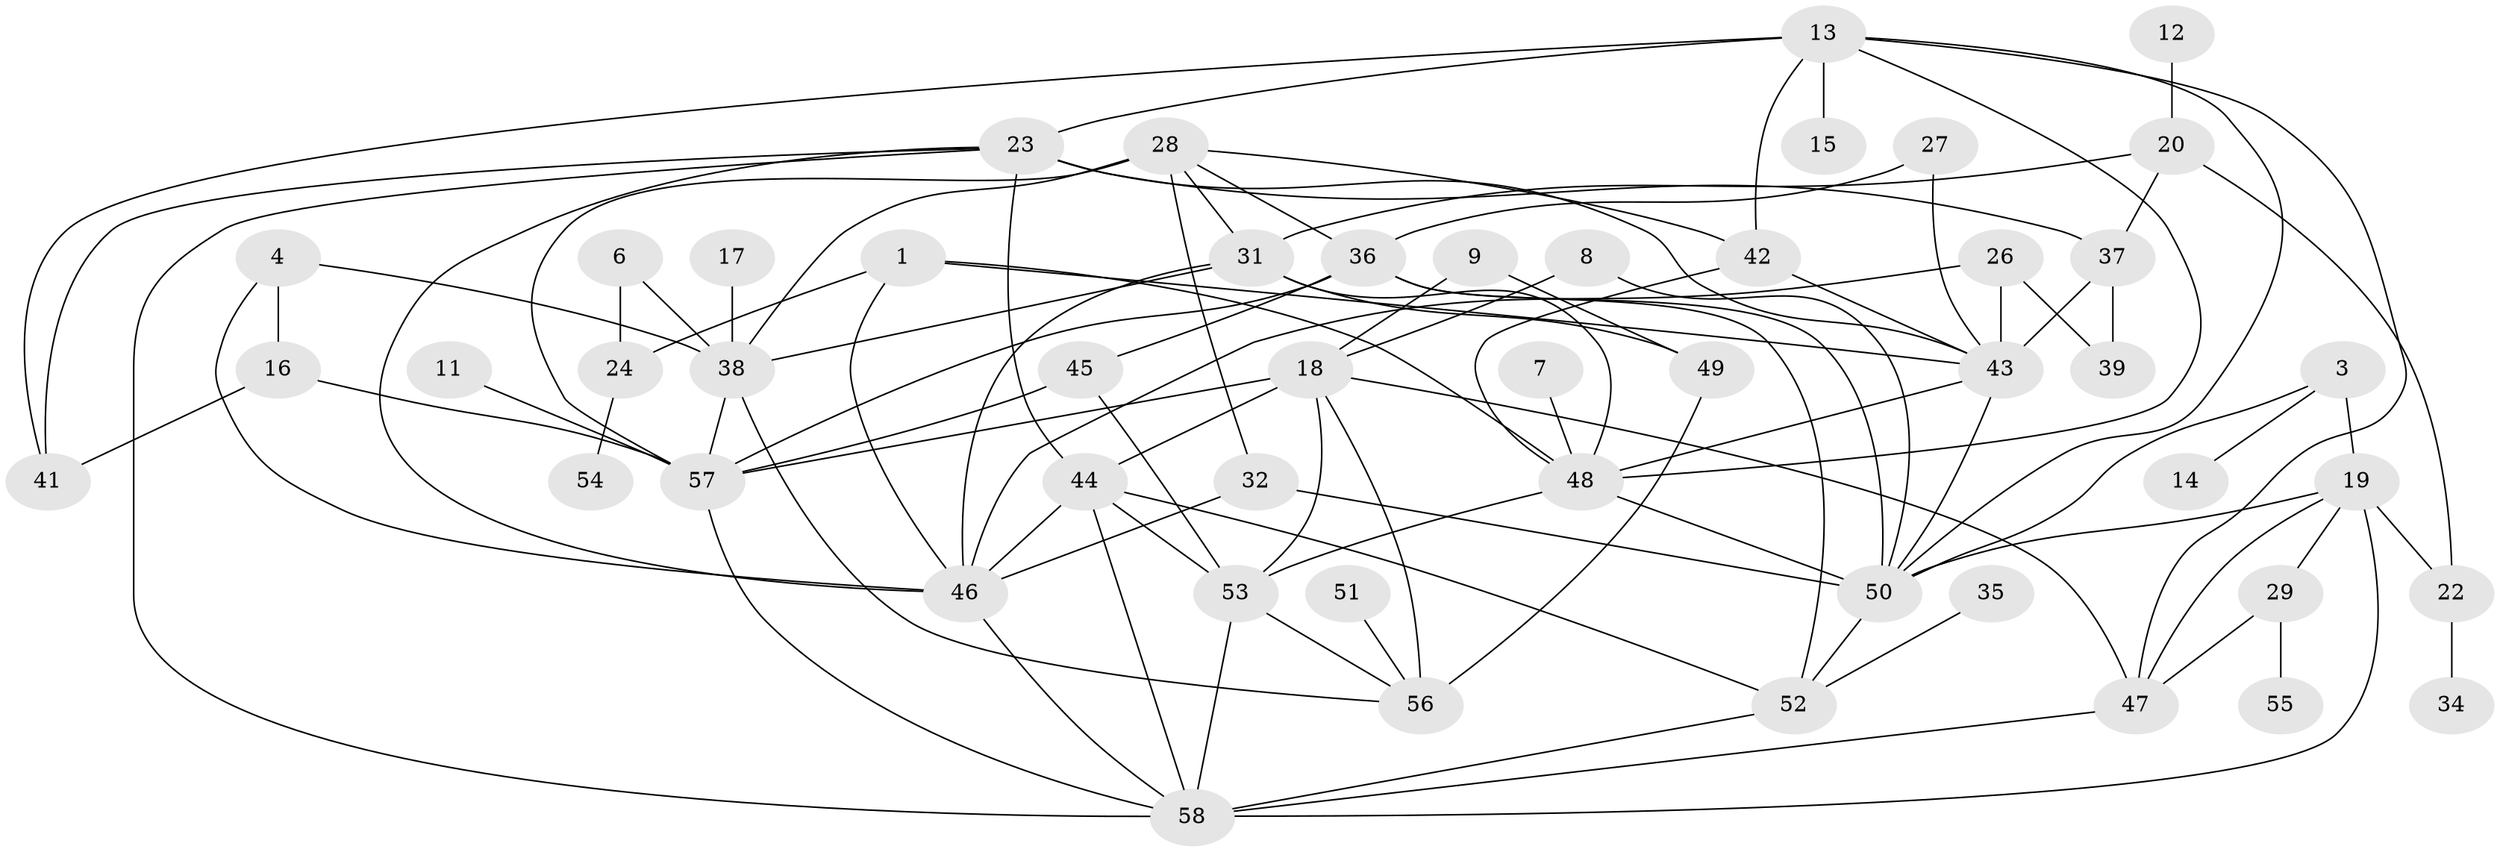 // original degree distribution, {2: 0.23728813559322035, 7: 0.03389830508474576, 1: 0.1440677966101695, 4: 0.13559322033898305, 6: 0.0423728813559322, 5: 0.09322033898305085, 0: 0.07627118644067797, 3: 0.23728813559322035}
// Generated by graph-tools (version 1.1) at 2025/45/03/06/25 01:45:09]
// undirected, 50 vertices, 99 edges
graph export_dot {
graph [start="1"]
  node [color=gray90,style=filled];
  1;
  3;
  4;
  6;
  7;
  8;
  9;
  11;
  12;
  13;
  14;
  15;
  16;
  17;
  18;
  19;
  20;
  22;
  23;
  24;
  26;
  27;
  28;
  29;
  31;
  32;
  34;
  35;
  36;
  37;
  38;
  39;
  41;
  42;
  43;
  44;
  45;
  46;
  47;
  48;
  49;
  50;
  51;
  52;
  53;
  54;
  55;
  56;
  57;
  58;
  1 -- 24 [weight=1.0];
  1 -- 43 [weight=1.0];
  1 -- 46 [weight=1.0];
  1 -- 48 [weight=1.0];
  3 -- 14 [weight=1.0];
  3 -- 19 [weight=1.0];
  3 -- 50 [weight=1.0];
  4 -- 16 [weight=1.0];
  4 -- 38 [weight=1.0];
  4 -- 46 [weight=1.0];
  6 -- 24 [weight=1.0];
  6 -- 38 [weight=1.0];
  7 -- 48 [weight=1.0];
  8 -- 18 [weight=1.0];
  8 -- 50 [weight=1.0];
  9 -- 18 [weight=2.0];
  9 -- 49 [weight=1.0];
  11 -- 57 [weight=1.0];
  12 -- 20 [weight=1.0];
  13 -- 15 [weight=1.0];
  13 -- 23 [weight=1.0];
  13 -- 41 [weight=1.0];
  13 -- 42 [weight=1.0];
  13 -- 47 [weight=1.0];
  13 -- 48 [weight=1.0];
  13 -- 50 [weight=1.0];
  16 -- 41 [weight=1.0];
  16 -- 57 [weight=1.0];
  17 -- 38 [weight=1.0];
  18 -- 44 [weight=1.0];
  18 -- 47 [weight=1.0];
  18 -- 53 [weight=2.0];
  18 -- 56 [weight=1.0];
  18 -- 57 [weight=2.0];
  19 -- 22 [weight=2.0];
  19 -- 29 [weight=1.0];
  19 -- 47 [weight=1.0];
  19 -- 50 [weight=1.0];
  19 -- 58 [weight=1.0];
  20 -- 22 [weight=1.0];
  20 -- 31 [weight=1.0];
  20 -- 37 [weight=1.0];
  22 -- 34 [weight=1.0];
  23 -- 37 [weight=1.0];
  23 -- 41 [weight=1.0];
  23 -- 43 [weight=2.0];
  23 -- 44 [weight=1.0];
  23 -- 46 [weight=1.0];
  23 -- 58 [weight=1.0];
  24 -- 54 [weight=1.0];
  26 -- 39 [weight=1.0];
  26 -- 43 [weight=1.0];
  26 -- 46 [weight=1.0];
  27 -- 36 [weight=1.0];
  27 -- 43 [weight=1.0];
  28 -- 31 [weight=1.0];
  28 -- 32 [weight=1.0];
  28 -- 36 [weight=1.0];
  28 -- 38 [weight=1.0];
  28 -- 42 [weight=1.0];
  28 -- 57 [weight=2.0];
  29 -- 47 [weight=1.0];
  29 -- 55 [weight=1.0];
  31 -- 38 [weight=1.0];
  31 -- 46 [weight=1.0];
  31 -- 48 [weight=1.0];
  31 -- 49 [weight=2.0];
  32 -- 46 [weight=1.0];
  32 -- 50 [weight=1.0];
  35 -- 52 [weight=1.0];
  36 -- 45 [weight=1.0];
  36 -- 50 [weight=1.0];
  36 -- 52 [weight=1.0];
  36 -- 57 [weight=1.0];
  37 -- 39 [weight=1.0];
  37 -- 43 [weight=1.0];
  38 -- 56 [weight=1.0];
  38 -- 57 [weight=1.0];
  42 -- 43 [weight=1.0];
  42 -- 48 [weight=1.0];
  43 -- 48 [weight=1.0];
  43 -- 50 [weight=1.0];
  44 -- 46 [weight=1.0];
  44 -- 52 [weight=1.0];
  44 -- 53 [weight=1.0];
  44 -- 58 [weight=1.0];
  45 -- 53 [weight=1.0];
  45 -- 57 [weight=1.0];
  46 -- 58 [weight=1.0];
  47 -- 58 [weight=1.0];
  48 -- 50 [weight=1.0];
  48 -- 53 [weight=1.0];
  49 -- 56 [weight=2.0];
  50 -- 52 [weight=1.0];
  51 -- 56 [weight=1.0];
  52 -- 58 [weight=1.0];
  53 -- 56 [weight=1.0];
  53 -- 58 [weight=1.0];
  57 -- 58 [weight=1.0];
}
